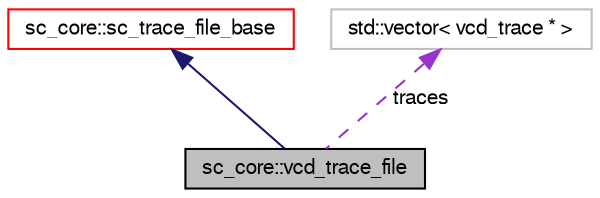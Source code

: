 digraph G
{
  edge [fontname="FreeSans",fontsize="10",labelfontname="FreeSans",labelfontsize="10"];
  node [fontname="FreeSans",fontsize="10",shape=record];
  Node1 [label="sc_core::vcd_trace_file",height=0.2,width=0.4,color="black", fillcolor="grey75", style="filled" fontcolor="black"];
  Node2 -> Node1 [dir=back,color="midnightblue",fontsize="10",style="solid",fontname="FreeSans"];
  Node2 [label="sc_core::sc_trace_file_base",height=0.2,width=0.4,color="red", fillcolor="white", style="filled",URL="$a00218.html"];
  Node3 -> Node1 [dir=back,color="darkorchid3",fontsize="10",style="dashed",label="traces",fontname="FreeSans"];
  Node3 [label="std::vector\< vcd_trace * \>",height=0.2,width=0.4,color="grey75", fillcolor="white", style="filled"];
}
